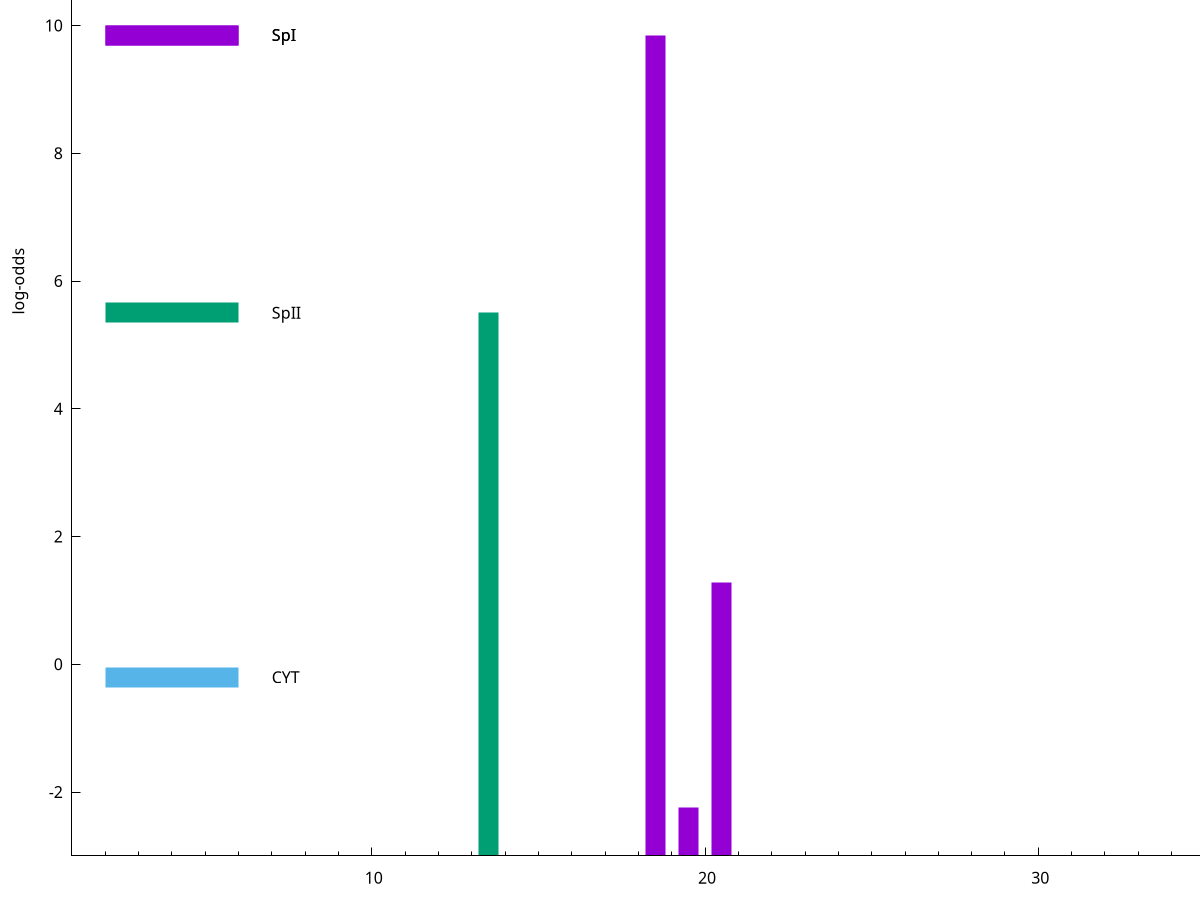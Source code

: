 set title "LipoP predictions for SRR4017841.gff"
set size 2., 1.4
set xrange [1:70] 
set mxtics 10
set yrange [-3:15]
set y2range [0:18]
set ylabel "log-odds"
set term postscript eps color solid "Helvetica" 30
set output "SRR4017841.gff.eps"
set arrow from 2,9.8521 to 6,9.8521 nohead lt 1 lw 20
set label "SpI" at 7,9.8521
set arrow from 2,5.50393 to 6,5.50393 nohead lt 2 lw 20
set label "SpII" at 7,5.50393
set arrow from 2,-0.200913 to 6,-0.200913 nohead lt 3 lw 20
set label "CYT" at 7,-0.200913
set arrow from 2,9.8521 to 6,9.8521 nohead lt 1 lw 20
set label "SpI" at 7,9.8521
# NOTE: The scores below are the log-odds scores with the threshold
# NOTE: subtracted (a hack to make gnuplot make the histogram all
# NOTE: look nice).
plot "-" axes x1y2 title "" with impulses lt 2 lw 20, "-" axes x1y2 title "" with impulses lt 1 lw 20
13.500000 8.503930
e
18.500000 12.847740
20.500000 4.287940
19.500000 0.758360
e
exit
